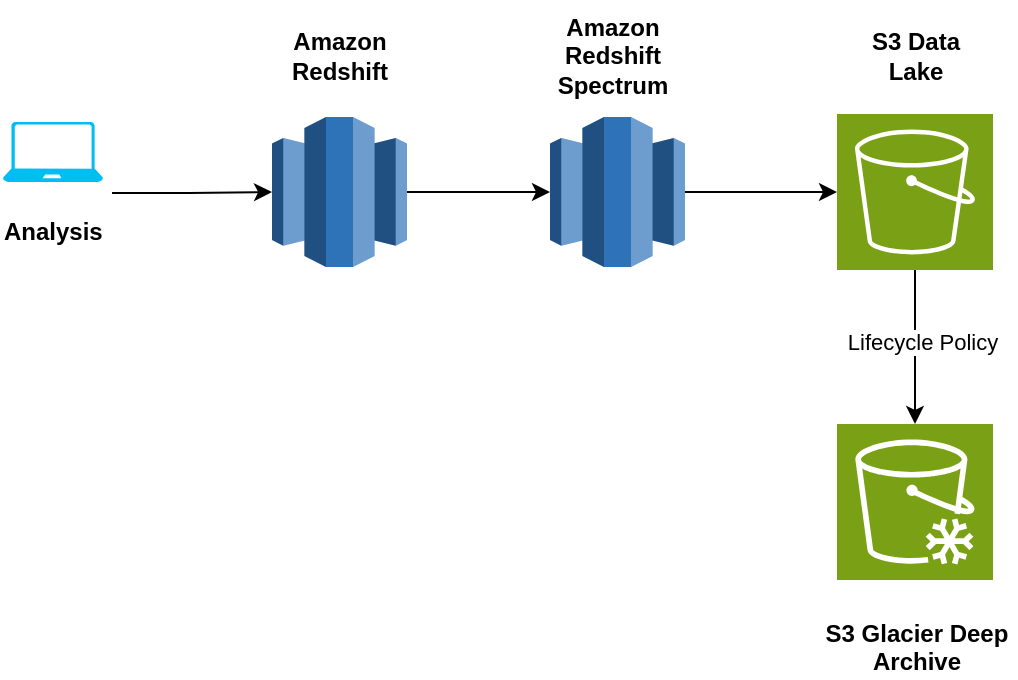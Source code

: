 <mxfile version="23.1.5" type="github">
  <diagram name="Page-1" id="0sPKZXyum6bMU_nvgX6Q">
    <mxGraphModel dx="984" dy="747" grid="0" gridSize="10" guides="1" tooltips="1" connect="1" arrows="1" fold="1" page="0" pageScale="1" pageWidth="850" pageHeight="1100" math="0" shadow="0">
      <root>
        <mxCell id="0" />
        <mxCell id="1" parent="0" />
        <mxCell id="TRLG6AHGVC8WDYFYFgU4-12" value="" style="group" vertex="1" connectable="0" parent="1">
          <mxGeometry x="472.5" y="195" width="78" height="122" as="geometry" />
        </mxCell>
        <mxCell id="TRLG6AHGVC8WDYFYFgU4-3" value="" style="sketch=0;points=[[0,0,0],[0.25,0,0],[0.5,0,0],[0.75,0,0],[1,0,0],[0,1,0],[0.25,1,0],[0.5,1,0],[0.75,1,0],[1,1,0],[0,0.25,0],[0,0.5,0],[0,0.75,0],[1,0.25,0],[1,0.5,0],[1,0.75,0]];outlineConnect=0;fontColor=#232F3E;fillColor=#7AA116;strokeColor=#ffffff;dashed=0;verticalLabelPosition=bottom;verticalAlign=top;align=center;html=1;fontSize=12;fontStyle=0;aspect=fixed;shape=mxgraph.aws4.resourceIcon;resIcon=mxgraph.aws4.s3;" vertex="1" parent="TRLG6AHGVC8WDYFYFgU4-12">
          <mxGeometry y="44" width="78" height="78" as="geometry" />
        </mxCell>
        <mxCell id="TRLG6AHGVC8WDYFYFgU4-10" value="&lt;b&gt;S3 Data Lake&lt;br&gt;&lt;/b&gt;" style="text;strokeColor=none;align=center;fillColor=none;html=1;verticalAlign=middle;whiteSpace=wrap;rounded=0;" vertex="1" parent="TRLG6AHGVC8WDYFYFgU4-12">
          <mxGeometry x="9" width="60" height="30" as="geometry" />
        </mxCell>
        <mxCell id="TRLG6AHGVC8WDYFYFgU4-13" value="" style="group" vertex="1" connectable="0" parent="1">
          <mxGeometry x="190" y="195" width="67.5" height="120.5" as="geometry" />
        </mxCell>
        <mxCell id="TRLG6AHGVC8WDYFYFgU4-1" value="" style="outlineConnect=0;dashed=0;verticalLabelPosition=bottom;verticalAlign=top;align=center;html=1;shape=mxgraph.aws3.redshift;fillColor=#2E73B8;gradientColor=none;" vertex="1" parent="TRLG6AHGVC8WDYFYFgU4-13">
          <mxGeometry y="45.5" width="67.5" height="75" as="geometry" />
        </mxCell>
        <mxCell id="TRLG6AHGVC8WDYFYFgU4-8" value="&lt;b&gt;Amazon Redshift&lt;/b&gt;" style="text;strokeColor=none;align=center;fillColor=none;html=1;verticalAlign=middle;whiteSpace=wrap;rounded=0;" vertex="1" parent="TRLG6AHGVC8WDYFYFgU4-13">
          <mxGeometry x="3.75" width="60" height="30" as="geometry" />
        </mxCell>
        <mxCell id="TRLG6AHGVC8WDYFYFgU4-24" value="" style="group" vertex="1" connectable="0" parent="1">
          <mxGeometry x="461" y="394" width="101" height="127" as="geometry" />
        </mxCell>
        <mxCell id="TRLG6AHGVC8WDYFYFgU4-4" value="" style="sketch=0;points=[[0,0,0],[0.25,0,0],[0.5,0,0],[0.75,0,0],[1,0,0],[0,1,0],[0.25,1,0],[0.5,1,0],[0.75,1,0],[1,1,0],[0,0.25,0],[0,0.5,0],[0,0.75,0],[1,0.25,0],[1,0.5,0],[1,0.75,0]];outlineConnect=0;fontColor=#232F3E;fillColor=#7AA116;strokeColor=#ffffff;dashed=0;verticalLabelPosition=bottom;verticalAlign=top;align=center;html=1;fontSize=12;fontStyle=0;aspect=fixed;shape=mxgraph.aws4.resourceIcon;resIcon=mxgraph.aws4.glacier;" vertex="1" parent="TRLG6AHGVC8WDYFYFgU4-24">
          <mxGeometry x="11.5" width="78" height="78" as="geometry" />
        </mxCell>
        <mxCell id="TRLG6AHGVC8WDYFYFgU4-23" value="&lt;div style=&quot;text-align: center;&quot;&gt;&lt;span style=&quot;background-color: initial;&quot;&gt;&lt;b&gt;S3 Glacier Deep Archive&lt;/b&gt;&lt;/span&gt;&lt;/div&gt;" style="text;whiteSpace=wrap;html=1;" vertex="1" parent="TRLG6AHGVC8WDYFYFgU4-24">
          <mxGeometry y="91" width="101" height="36" as="geometry" />
        </mxCell>
        <mxCell id="TRLG6AHGVC8WDYFYFgU4-26" style="edgeStyle=orthogonalEdgeStyle;rounded=0;orthogonalLoop=1;jettySize=auto;html=1;" edge="1" parent="1" source="TRLG6AHGVC8WDYFYFgU4-3" target="TRLG6AHGVC8WDYFYFgU4-4">
          <mxGeometry relative="1" as="geometry" />
        </mxCell>
        <mxCell id="TRLG6AHGVC8WDYFYFgU4-46" value="Lifecycle Policy" style="edgeLabel;html=1;align=center;verticalAlign=middle;resizable=0;points=[];" vertex="1" connectable="0" parent="TRLG6AHGVC8WDYFYFgU4-26">
          <mxGeometry x="0.161" y="3" relative="1" as="geometry">
            <mxPoint y="-9" as="offset" />
          </mxGeometry>
        </mxCell>
        <mxCell id="TRLG6AHGVC8WDYFYFgU4-49" value="" style="group" vertex="1" connectable="0" parent="1">
          <mxGeometry x="314" y="182" width="93" height="133.5" as="geometry" />
        </mxCell>
        <mxCell id="TRLG6AHGVC8WDYFYFgU4-2" value="" style="outlineConnect=0;dashed=0;verticalLabelPosition=bottom;verticalAlign=top;align=center;html=1;shape=mxgraph.aws3.redshift;fillColor=#2E73B8;gradientColor=none;" vertex="1" parent="TRLG6AHGVC8WDYFYFgU4-49">
          <mxGeometry x="15" y="58.5" width="67.5" height="75" as="geometry" />
        </mxCell>
        <mxCell id="TRLG6AHGVC8WDYFYFgU4-48" value="&lt;b style=&quot;border-color: var(--border-color); color: rgb(0, 0, 0); font-family: Helvetica; font-size: 12px; font-style: normal; font-variant-ligatures: normal; font-variant-caps: normal; letter-spacing: normal; orphans: 2; text-indent: 0px; text-transform: none; widows: 2; word-spacing: 0px; -webkit-text-stroke-width: 0px; background-color: rgb(255, 255, 255); text-decoration-thickness: initial; text-decoration-style: initial; text-decoration-color: initial;&quot;&gt;Amazon Redshift&lt;br style=&quot;border-color: var(--border-color);&quot;&gt;Spectrum&lt;/b&gt;" style="text;whiteSpace=wrap;html=1;align=center;" vertex="1" parent="TRLG6AHGVC8WDYFYFgU4-49">
          <mxGeometry width="93" height="51" as="geometry" />
        </mxCell>
        <mxCell id="TRLG6AHGVC8WDYFYFgU4-50" style="edgeStyle=orthogonalEdgeStyle;rounded=0;orthogonalLoop=1;jettySize=auto;html=1;entryX=0;entryY=0.5;entryDx=0;entryDy=0;entryPerimeter=0;" edge="1" parent="1" source="TRLG6AHGVC8WDYFYFgU4-1" target="TRLG6AHGVC8WDYFYFgU4-2">
          <mxGeometry relative="1" as="geometry" />
        </mxCell>
        <mxCell id="TRLG6AHGVC8WDYFYFgU4-56" value="" style="group" vertex="1" connectable="0" parent="1">
          <mxGeometry x="54" y="243" width="53" height="75" as="geometry" />
        </mxCell>
        <mxCell id="TRLG6AHGVC8WDYFYFgU4-53" value="" style="verticalLabelPosition=bottom;html=1;verticalAlign=top;align=center;strokeColor=none;fillColor=#00BEF2;shape=mxgraph.azure.laptop;pointerEvents=1;" vertex="1" parent="TRLG6AHGVC8WDYFYFgU4-56">
          <mxGeometry x="1.5" width="50" height="30" as="geometry" />
        </mxCell>
        <mxCell id="TRLG6AHGVC8WDYFYFgU4-54" value="&lt;b style=&quot;border-color: var(--border-color); color: rgb(0, 0, 0); font-family: Helvetica; font-size: 12px; font-style: normal; font-variant-ligatures: normal; font-variant-caps: normal; letter-spacing: normal; orphans: 2; text-align: center; text-indent: 0px; text-transform: none; widows: 2; word-spacing: 0px; -webkit-text-stroke-width: 0px; background-color: rgb(255, 255, 255); text-decoration-thickness: initial; text-decoration-style: initial; text-decoration-color: initial;&quot;&gt;Analysis&lt;/b&gt;" style="text;whiteSpace=wrap;html=1;" vertex="1" parent="TRLG6AHGVC8WDYFYFgU4-56">
          <mxGeometry y="41" width="53" height="34" as="geometry" />
        </mxCell>
        <mxCell id="TRLG6AHGVC8WDYFYFgU4-59" style="edgeStyle=orthogonalEdgeStyle;rounded=0;orthogonalLoop=1;jettySize=auto;html=1;exitX=1.057;exitY=-0.162;exitDx=0;exitDy=0;exitPerimeter=0;" edge="1" parent="1" source="TRLG6AHGVC8WDYFYFgU4-54" target="TRLG6AHGVC8WDYFYFgU4-1">
          <mxGeometry relative="1" as="geometry">
            <mxPoint x="107" y="265" as="sourcePoint" />
          </mxGeometry>
        </mxCell>
        <mxCell id="TRLG6AHGVC8WDYFYFgU4-63" style="edgeStyle=orthogonalEdgeStyle;rounded=0;orthogonalLoop=1;jettySize=auto;html=1;" edge="1" parent="1" source="TRLG6AHGVC8WDYFYFgU4-2" target="TRLG6AHGVC8WDYFYFgU4-3">
          <mxGeometry relative="1" as="geometry" />
        </mxCell>
      </root>
    </mxGraphModel>
  </diagram>
</mxfile>
